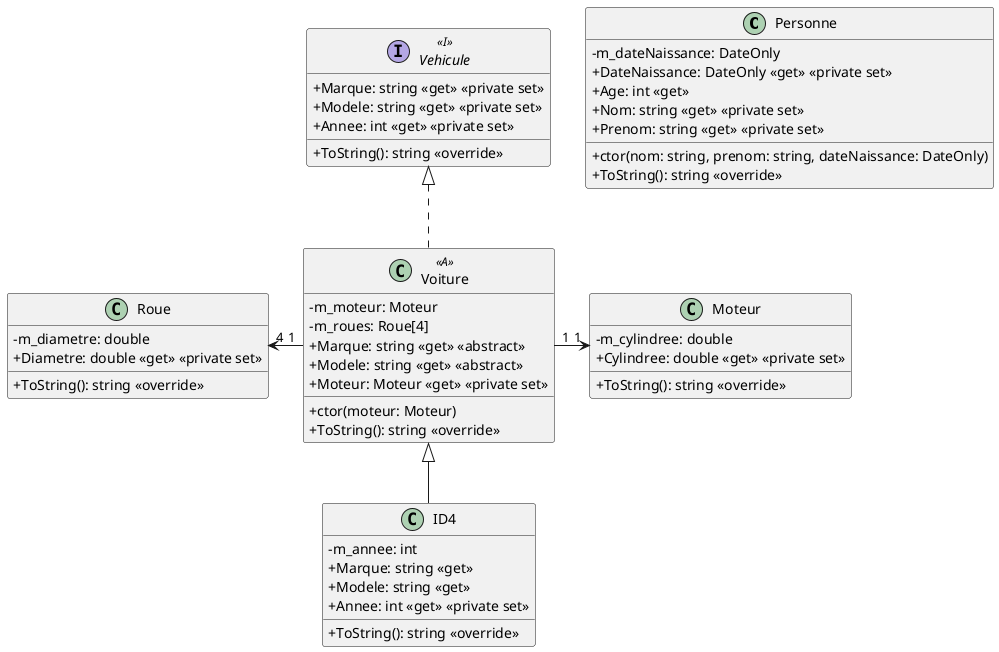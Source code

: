 @startuml
skinparam classAttributeIconSize 0

class Personne {
  - m_dateNaissance: DateOnly
  + DateNaissance: DateOnly <<get>> <<private set>>
  + Age: int <<get>>
  + Nom: string <<get>> <<private set>>
  + Prenom: string <<get>> <<private set>>
  + ctor(nom: string, prenom: string, dateNaissance: DateOnly)
  + ToString(): string <<override>>
}

interface Vehicule <<I>> 
{
  + Marque: string <<get>> <<private set>>
  + Modele: string <<get>> <<private set>>
  + Annee: int <<get>> <<private set>>
  + ToString(): string <<override>>
}

class Voiture <<A>> {
  - m_moteur: Moteur
  - m_roues: Roue[4]
  + Marque: string <<get>> <<abstract>>
  + Modele: string <<get>> <<abstract>>
  + Moteur: Moteur <<get>> <<private set>>
  + ctor(moteur: Moteur)
  + ToString(): string <<override>>
}
class Moteur {
  - m_cylindree: double
  + Cylindree: double <<get>> <<private set>>
  + ToString(): string <<override>>
}
class ID4 {
  - m_annee: int
  + Marque: string <<get>>
  + Modele: string <<get>>
  + Annee: int <<get>> <<private set>>
  + ToString(): string <<override>>
}

class Roue {
  - m_diametre: double
  + Diametre: double <<get>> <<private set>>
  + ToString(): string <<override>>
}

Vehicule <|.. Voiture
Voiture <|-- ID4
Voiture "1" -right-> "1" Moteur
Voiture "1" -left-> "4" Roue

@enduml